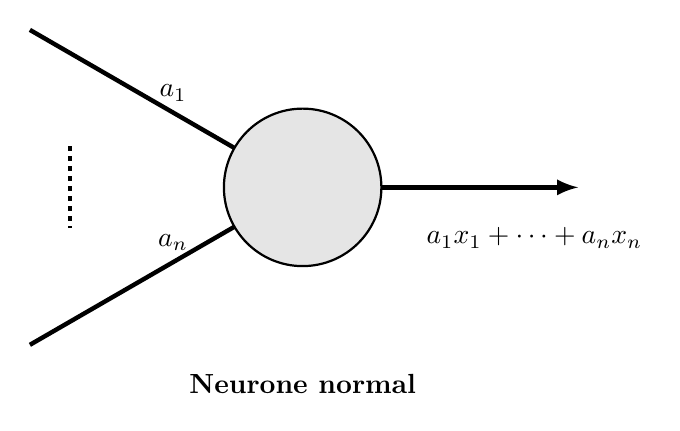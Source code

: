 \begin{tikzpicture}[scale=0.5]

\draw[thick,fill=black!10] (0,0) circle (2);
\draw[ultra thick]  (150:2) -- (150:8)node[pos=0.3,above]{$a_1$};
\draw[ultra thick]  (210:2) -- (210:8)node[pos=0.3,above]{$a_n$};
%\draw[-o,ultra thick]  (210:3) -- (210:8) node[pos=0.2,below]{$a_0$};
\draw[ultra thick,dotted]  (170:6)--(190:6);
\draw[->,>=latex,ultra thick] (0:2) --  (7,0) node[right] {};
\node[below right] at (-15:3) {$a_1x_1+\cdots+a_nx_n$};
\node at (0,-5) {\bf Neurone normal};

\end{tikzpicture}  